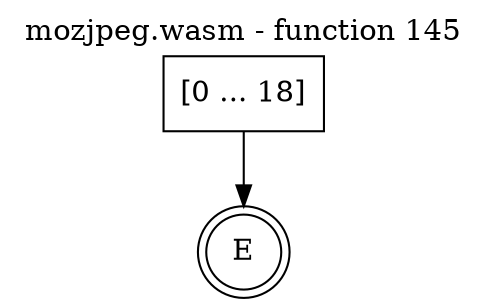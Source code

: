 digraph finite_state_machine {
    label = "mozjpeg.wasm - function 145"
    labelloc =  t
    labelfontsize = 16
    labelfontcolor = black
    labelfontname = "Helvetica"
    node [shape = doublecircle]; E ;
    node [shape = box];
    node [shape=box, color=black, style=solid] 0[label="[0 ... 18]"]
    0 -> E;
}
